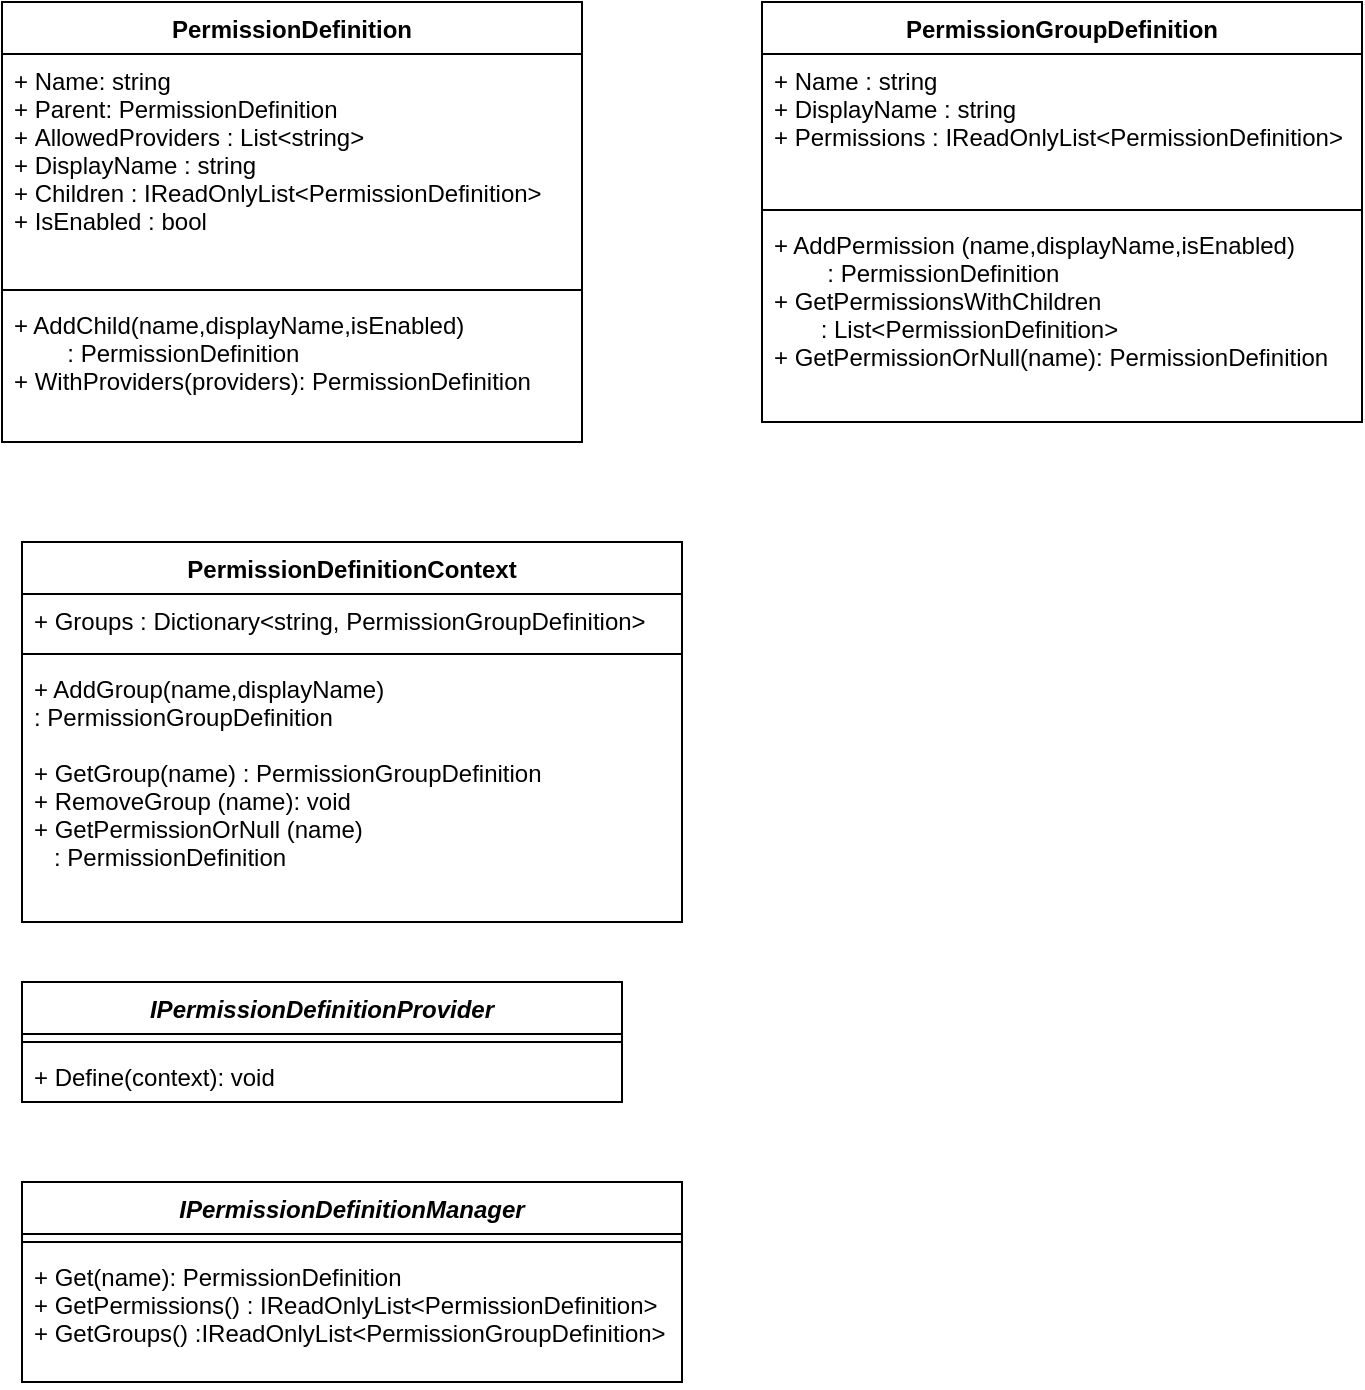 <mxfile version="17.4.2" type="github">
  <diagram id="p1kzzEzqoxH6aWZURSkT" name="第 1 页">
    <mxGraphModel dx="861" dy="452" grid="1" gridSize="10" guides="1" tooltips="1" connect="1" arrows="1" fold="1" page="1" pageScale="1" pageWidth="827" pageHeight="1169" math="0" shadow="0">
      <root>
        <mxCell id="0" />
        <mxCell id="1" parent="0" />
        <mxCell id="P4v0LCrM2_imBFyUt1ek-5" value="PermissionDefinition" style="swimlane;fontStyle=1;align=center;verticalAlign=top;childLayout=stackLayout;horizontal=1;startSize=26;horizontalStack=0;resizeParent=1;resizeParentMax=0;resizeLast=0;collapsible=1;marginBottom=0;" parent="1" vertex="1">
          <mxGeometry x="120" y="60" width="290" height="220" as="geometry">
            <mxRectangle x="120" y="60" width="150" height="26" as="alternateBounds" />
          </mxGeometry>
        </mxCell>
        <mxCell id="P4v0LCrM2_imBFyUt1ek-6" value="+ Name: string&#xa;+ Parent: PermissionDefinition&#xa;+ AllowedProviders : List&lt;string&gt;&#xa;+ DisplayName : string&#xa;+ Children : IReadOnlyList&lt;PermissionDefinition&gt;&#xa;+ IsEnabled : bool" style="text;strokeColor=none;fillColor=none;align=left;verticalAlign=top;spacingLeft=4;spacingRight=4;overflow=hidden;rotatable=0;points=[[0,0.5],[1,0.5]];portConstraint=eastwest;" parent="P4v0LCrM2_imBFyUt1ek-5" vertex="1">
          <mxGeometry y="26" width="290" height="114" as="geometry" />
        </mxCell>
        <mxCell id="P4v0LCrM2_imBFyUt1ek-7" value="" style="line;strokeWidth=1;fillColor=none;align=left;verticalAlign=middle;spacingTop=-1;spacingLeft=3;spacingRight=3;rotatable=0;labelPosition=right;points=[];portConstraint=eastwest;" parent="P4v0LCrM2_imBFyUt1ek-5" vertex="1">
          <mxGeometry y="140" width="290" height="8" as="geometry" />
        </mxCell>
        <mxCell id="P4v0LCrM2_imBFyUt1ek-8" value="+ AddChild(name,displayName,isEnabled) &#xa;        : PermissionDefinition&#xa;+ WithProviders(providers): PermissionDefinition" style="text;strokeColor=none;fillColor=none;align=left;verticalAlign=top;spacingLeft=4;spacingRight=4;overflow=hidden;rotatable=0;points=[[0,0.5],[1,0.5]];portConstraint=eastwest;" parent="P4v0LCrM2_imBFyUt1ek-5" vertex="1">
          <mxGeometry y="148" width="290" height="72" as="geometry" />
        </mxCell>
        <mxCell id="P4v0LCrM2_imBFyUt1ek-22" value="PermissionGroupDefinition" style="swimlane;fontStyle=1;align=center;verticalAlign=top;childLayout=stackLayout;horizontal=1;startSize=26;horizontalStack=0;resizeParent=1;resizeParentMax=0;resizeLast=0;collapsible=1;marginBottom=0;" parent="1" vertex="1">
          <mxGeometry x="500" y="60" width="300" height="210" as="geometry" />
        </mxCell>
        <mxCell id="P4v0LCrM2_imBFyUt1ek-23" value="+ Name : string&#xa;+ DisplayName : string&#xa;+ Permissions : IReadOnlyList&lt;PermissionDefinition&gt;" style="text;strokeColor=none;fillColor=none;align=left;verticalAlign=top;spacingLeft=4;spacingRight=4;overflow=hidden;rotatable=0;points=[[0,0.5],[1,0.5]];portConstraint=eastwest;" parent="P4v0LCrM2_imBFyUt1ek-22" vertex="1">
          <mxGeometry y="26" width="300" height="74" as="geometry" />
        </mxCell>
        <mxCell id="P4v0LCrM2_imBFyUt1ek-24" value="" style="line;strokeWidth=1;fillColor=none;align=left;verticalAlign=middle;spacingTop=-1;spacingLeft=3;spacingRight=3;rotatable=0;labelPosition=right;points=[];portConstraint=eastwest;" parent="P4v0LCrM2_imBFyUt1ek-22" vertex="1">
          <mxGeometry y="100" width="300" height="8" as="geometry" />
        </mxCell>
        <mxCell id="P4v0LCrM2_imBFyUt1ek-25" value="+ AddPermission (name,displayName,isEnabled) &#xa;        : PermissionDefinition&#xa;+ GetPermissionsWithChildren &#xa;       : List&lt;PermissionDefinition&gt;&#xa;+ GetPermissionOrNull(name): PermissionDefinition " style="text;strokeColor=none;fillColor=none;align=left;verticalAlign=top;spacingLeft=4;spacingRight=4;overflow=hidden;rotatable=0;points=[[0,0.5],[1,0.5]];portConstraint=eastwest;" parent="P4v0LCrM2_imBFyUt1ek-22" vertex="1">
          <mxGeometry y="108" width="300" height="102" as="geometry" />
        </mxCell>
        <mxCell id="siMIq-LS6DCIV1Nf8jvO-5" value="PermissionDefinitionContext" style="swimlane;fontStyle=1;align=center;verticalAlign=top;childLayout=stackLayout;horizontal=1;startSize=26;horizontalStack=0;resizeParent=1;resizeParentMax=0;resizeLast=0;collapsible=1;marginBottom=0;fontColor=#000000;" vertex="1" parent="1">
          <mxGeometry x="130" y="330" width="330" height="190" as="geometry" />
        </mxCell>
        <mxCell id="siMIq-LS6DCIV1Nf8jvO-6" value="+ Groups : Dictionary&lt;string, PermissionGroupDefinition&gt;" style="text;strokeColor=none;fillColor=none;align=left;verticalAlign=top;spacingLeft=4;spacingRight=4;overflow=hidden;rotatable=0;points=[[0,0.5],[1,0.5]];portConstraint=eastwest;fontColor=#000000;" vertex="1" parent="siMIq-LS6DCIV1Nf8jvO-5">
          <mxGeometry y="26" width="330" height="26" as="geometry" />
        </mxCell>
        <mxCell id="siMIq-LS6DCIV1Nf8jvO-7" value="" style="line;strokeWidth=1;fillColor=none;align=left;verticalAlign=middle;spacingTop=-1;spacingLeft=3;spacingRight=3;rotatable=0;labelPosition=right;points=[];portConstraint=eastwest;fontColor=#000000;" vertex="1" parent="siMIq-LS6DCIV1Nf8jvO-5">
          <mxGeometry y="52" width="330" height="8" as="geometry" />
        </mxCell>
        <mxCell id="siMIq-LS6DCIV1Nf8jvO-8" value="+ AddGroup(name,displayName) &#xa;: PermissionGroupDefinition&#xa;&#xa;+ GetGroup(name) : PermissionGroupDefinition&#xa;+ RemoveGroup (name): void&#xa;+ GetPermissionOrNull (name)&#xa;   : PermissionDefinition&#xa;" style="text;strokeColor=none;fillColor=none;align=left;verticalAlign=top;spacingLeft=4;spacingRight=4;overflow=hidden;rotatable=0;points=[[0,0.5],[1,0.5]];portConstraint=eastwest;fontColor=#000000;" vertex="1" parent="siMIq-LS6DCIV1Nf8jvO-5">
          <mxGeometry y="60" width="330" height="130" as="geometry" />
        </mxCell>
        <mxCell id="siMIq-LS6DCIV1Nf8jvO-9" value="IPermissionDefinitionProvider" style="swimlane;fontStyle=3;align=center;verticalAlign=top;childLayout=stackLayout;horizontal=1;startSize=26;horizontalStack=0;resizeParent=1;resizeParentMax=0;resizeLast=0;collapsible=1;marginBottom=0;fontColor=#000000;" vertex="1" parent="1">
          <mxGeometry x="130" y="550" width="300" height="60" as="geometry" />
        </mxCell>
        <mxCell id="siMIq-LS6DCIV1Nf8jvO-11" value="" style="line;strokeWidth=1;fillColor=none;align=left;verticalAlign=middle;spacingTop=-1;spacingLeft=3;spacingRight=3;rotatable=0;labelPosition=right;points=[];portConstraint=eastwest;fontColor=#000000;" vertex="1" parent="siMIq-LS6DCIV1Nf8jvO-9">
          <mxGeometry y="26" width="300" height="8" as="geometry" />
        </mxCell>
        <mxCell id="siMIq-LS6DCIV1Nf8jvO-12" value="+ Define(context): void" style="text;strokeColor=none;fillColor=none;align=left;verticalAlign=top;spacingLeft=4;spacingRight=4;overflow=hidden;rotatable=0;points=[[0,0.5],[1,0.5]];portConstraint=eastwest;fontColor=#000000;" vertex="1" parent="siMIq-LS6DCIV1Nf8jvO-9">
          <mxGeometry y="34" width="300" height="26" as="geometry" />
        </mxCell>
        <mxCell id="siMIq-LS6DCIV1Nf8jvO-13" value="IPermissionDefinitionManager" style="swimlane;fontStyle=3;align=center;verticalAlign=top;childLayout=stackLayout;horizontal=1;startSize=26;horizontalStack=0;resizeParent=1;resizeParentMax=0;resizeLast=0;collapsible=1;marginBottom=0;fontColor=#000000;" vertex="1" parent="1">
          <mxGeometry x="130" y="650" width="330" height="100" as="geometry" />
        </mxCell>
        <mxCell id="siMIq-LS6DCIV1Nf8jvO-15" value="" style="line;strokeWidth=1;fillColor=none;align=left;verticalAlign=middle;spacingTop=-1;spacingLeft=3;spacingRight=3;rotatable=0;labelPosition=right;points=[];portConstraint=eastwest;fontColor=#000000;" vertex="1" parent="siMIq-LS6DCIV1Nf8jvO-13">
          <mxGeometry y="26" width="330" height="8" as="geometry" />
        </mxCell>
        <mxCell id="siMIq-LS6DCIV1Nf8jvO-16" value="+ Get(name): PermissionDefinition&#xa;+ GetPermissions() : IReadOnlyList&lt;PermissionDefinition&gt;&#xa;+ GetGroups() :IReadOnlyList&lt;PermissionGroupDefinition&gt;" style="text;strokeColor=none;fillColor=none;align=left;verticalAlign=top;spacingLeft=4;spacingRight=4;overflow=hidden;rotatable=0;points=[[0,0.5],[1,0.5]];portConstraint=eastwest;fontColor=#000000;" vertex="1" parent="siMIq-LS6DCIV1Nf8jvO-13">
          <mxGeometry y="34" width="330" height="66" as="geometry" />
        </mxCell>
      </root>
    </mxGraphModel>
  </diagram>
</mxfile>
